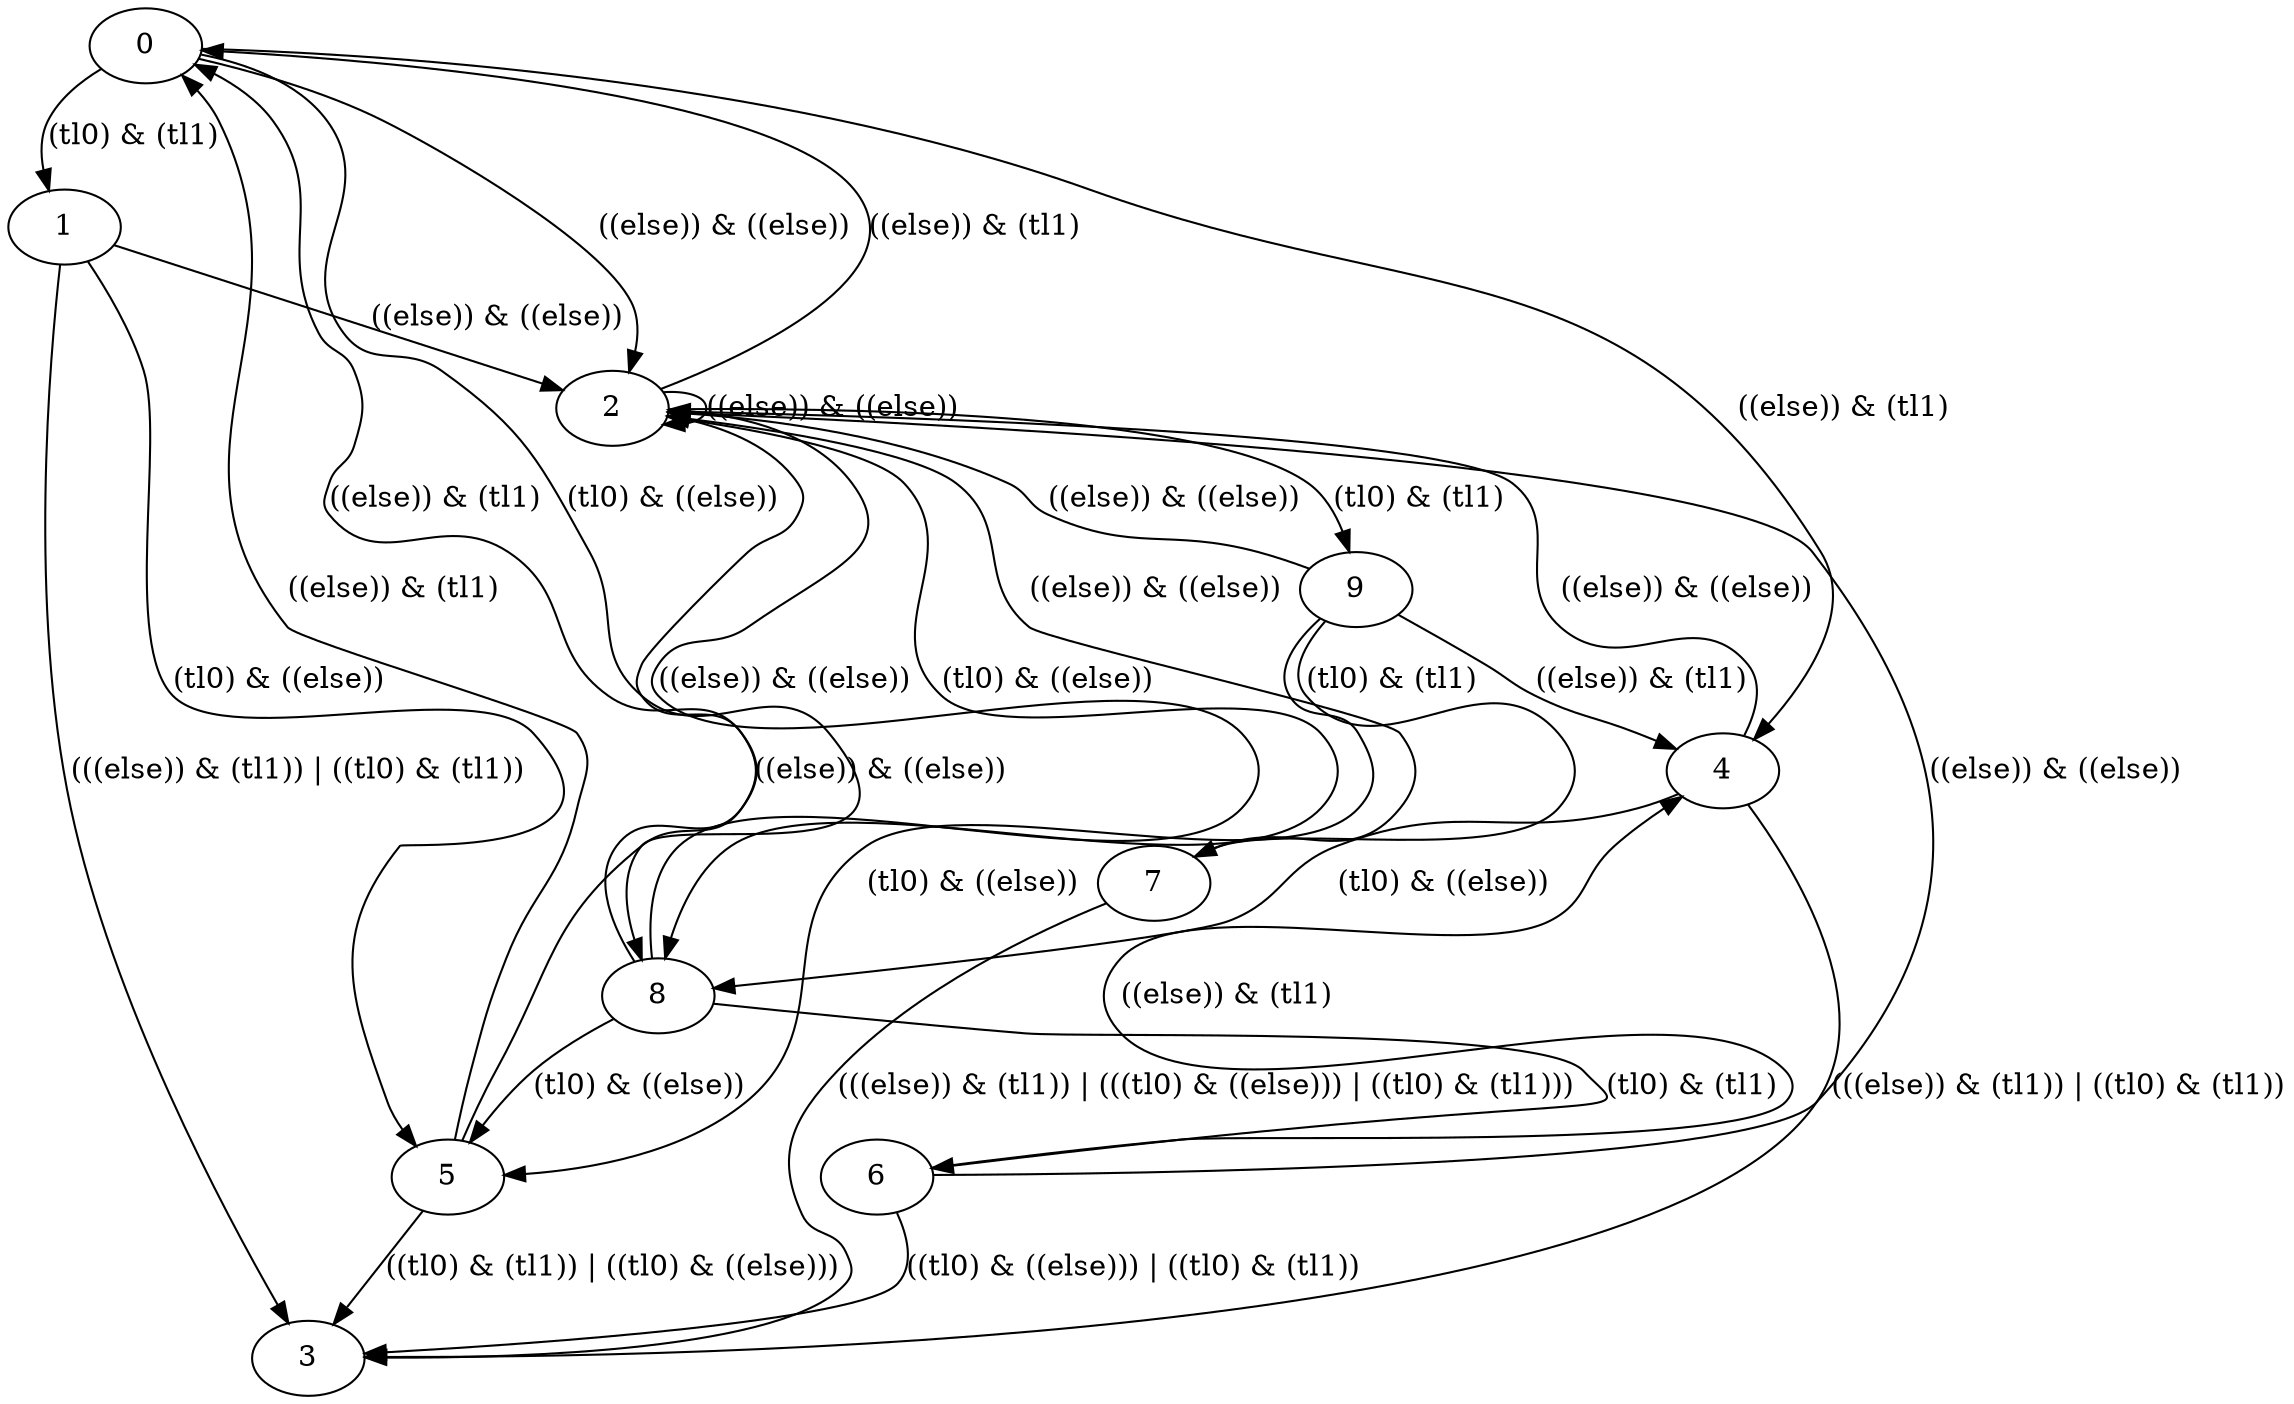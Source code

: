 digraph "()" {
0;
1;
2;
3;
4;
5;
6;
7;
8;
9;
0 -> 8  [guard="(tl0) & ((else))", input="set([2])", label="(tl0) & ((else))", weight=0];
0 -> 1  [guard="(tl0) & (tl1)", input="set([3])", label="(tl0) & (tl1)", weight=0];
0 -> 2  [guard="((else)) & ((else))", input="set([0])", label="((else)) & ((else))", weight=0];
0 -> 4  [guard="((else)) & (tl1)", input="set([1])", label="((else)) & (tl1)", weight=0];
1 -> 2  [guard="((else)) & ((else))", input="set([0])", label="((else)) & ((else))", weight=0];
1 -> 3  [guard="(((else)) & (tl1)) | ((tl0) & (tl1))", input="set([1, 3])", label="(((else)) & (tl1)) | ((tl0) & (tl1))", weight=0];
1 -> 5  [guard="(tl0) & ((else))", input="set([2])", label="(tl0) & ((else))", weight=0];
2 -> 0  [guard="((else)) & (tl1)", input="set([1])", label="((else)) & (tl1)", weight=0];
2 -> 8  [guard="(tl0) & ((else))", input="set([2])", label="(tl0) & ((else))", weight=0];
2 -> 2  [guard="((else)) & ((else))", input="set([0])", label="((else)) & ((else))", weight=0];
2 -> 9  [guard="(tl0) & (tl1)", input="set([3])", label="(tl0) & (tl1)", weight=0];
4 -> 8  [guard="(tl0) & ((else))", input="set([2])", label="(tl0) & ((else))", weight=0];
4 -> 2  [guard="((else)) & ((else))", input="set([0])", label="((else)) & ((else))", weight=0];
4 -> 3  [guard="(((else)) & (tl1)) | ((tl0) & (tl1))", input="set([1, 3])", label="(((else)) & (tl1)) | ((tl0) & (tl1))", weight=0];
5 -> 0  [guard="((else)) & (tl1)", input="set([1])", label="((else)) & (tl1)", weight=0];
5 -> 2  [guard="((else)) & ((else))", input="set([0])", label="((else)) & ((else))", weight=0];
5 -> 3  [guard="((tl0) & (tl1)) | ((tl0) & ((else)))", input="set([2, 3])", label="((tl0) & (tl1)) | ((tl0) & ((else)))", weight=0];
6 -> 2  [guard="((else)) & ((else))", input="set([0])", label="((else)) & ((else))", weight=0];
6 -> 3  [guard="((tl0) & ((else))) | ((tl0) & (tl1))", input="set([2, 3])", label="((tl0) & ((else))) | ((tl0) & (tl1))", weight=0];
6 -> 4  [guard="((else)) & (tl1)", input="set([1])", label="((else)) & (tl1)", weight=0];
7 -> 2  [guard="((else)) & ((else))", input="set([0])", label="((else)) & ((else))", weight=0];
7 -> 3  [guard="(((else)) & (tl1)) | (((tl0) & ((else))) | ((tl0) & (tl1)))", input="set([1, 2, 3])", label="(((else)) & (tl1)) | (((tl0) & ((else))) | ((tl0) & (tl1)))", weight=0];
8 -> 0  [guard="((else)) & (tl1)", input="set([1])", label="((else)) & (tl1)", weight=0];
8 -> 2  [guard="((else)) & ((else))", input="set([0])", label="((else)) & ((else))", weight=0];
8 -> 5  [guard="(tl0) & ((else))", input="set([2])", label="(tl0) & ((else))", weight=0];
8 -> 6  [guard="(tl0) & (tl1)", input="set([3])", label="(tl0) & (tl1)", weight=0];
9 -> 2  [guard="((else)) & ((else))", input="set([0])", label="((else)) & ((else))", weight=0];
9 -> 4  [guard="((else)) & (tl1)", input="set([1])", label="((else)) & (tl1)", weight=0];
9 -> 5  [guard="(tl0) & ((else))", input="set([2])", label="(tl0) & ((else))", weight=0];
9 -> 7  [guard="(tl0) & (tl1)", input="set([3])", label="(tl0) & (tl1)", weight=0];
}
